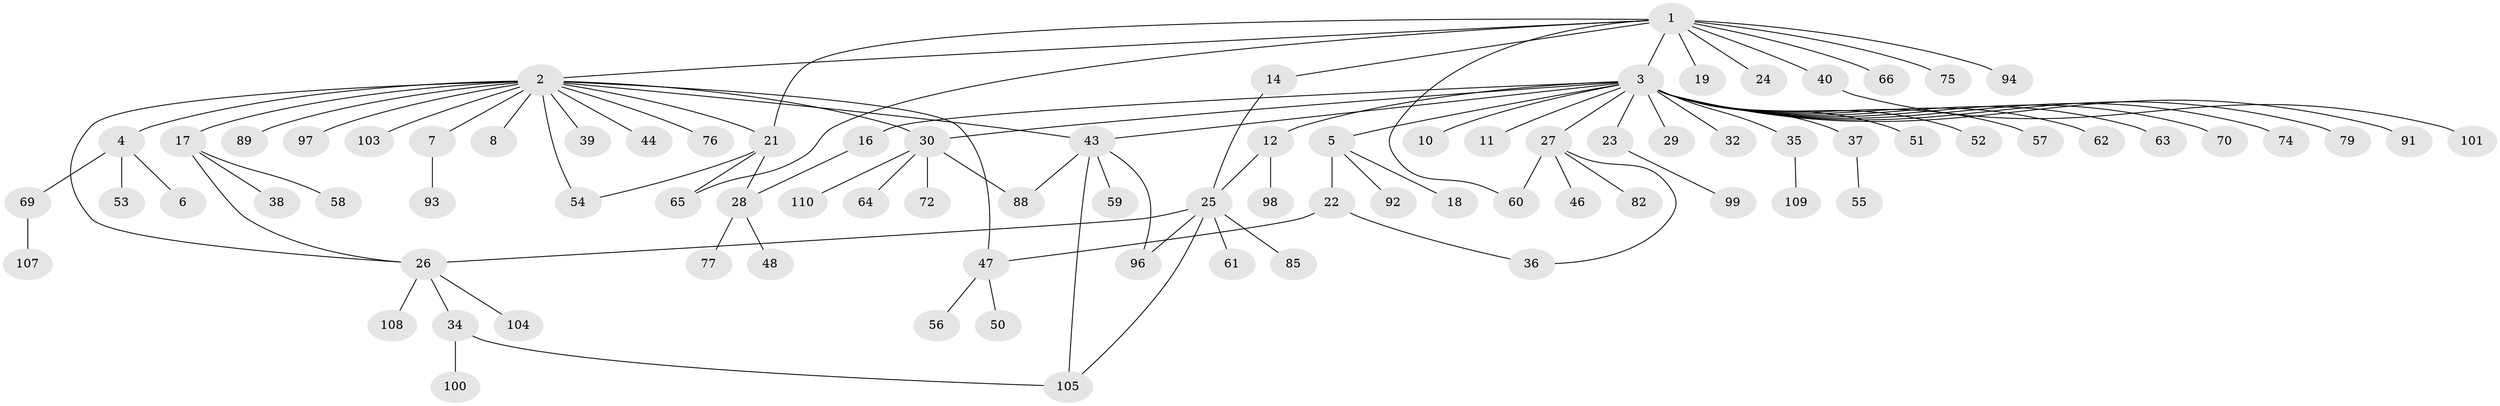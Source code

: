 // Generated by graph-tools (version 1.1) at 2025/23/03/03/25 07:23:53]
// undirected, 85 vertices, 100 edges
graph export_dot {
graph [start="1"]
  node [color=gray90,style=filled];
  1 [super="+9"];
  2 [super="+42"];
  3 [super="+20"];
  4 [super="+13"];
  5 [super="+68"];
  6;
  7;
  8;
  10 [super="+15"];
  11;
  12 [super="+80"];
  14;
  16;
  17 [super="+31"];
  18;
  19;
  21 [super="+90"];
  22 [super="+95"];
  23 [super="+71"];
  24;
  25 [super="+45"];
  26 [super="+41"];
  27 [super="+78"];
  28 [super="+84"];
  29 [super="+106"];
  30 [super="+33"];
  32;
  34 [super="+49"];
  35;
  36;
  37;
  38;
  39 [super="+73"];
  40 [super="+81"];
  43 [super="+87"];
  44;
  46;
  47 [super="+86"];
  48;
  50;
  51;
  52;
  53;
  54 [super="+83"];
  55;
  56;
  57;
  58;
  59 [super="+67"];
  60;
  61;
  62;
  63;
  64;
  65;
  66;
  69 [super="+102"];
  70;
  72;
  74;
  75;
  76;
  77;
  79;
  82;
  85;
  88;
  89;
  91;
  92;
  93;
  94;
  96;
  97;
  98;
  99;
  100;
  101;
  103;
  104;
  105;
  107;
  108;
  109;
  110;
  1 -- 2;
  1 -- 3;
  1 -- 14;
  1 -- 24;
  1 -- 66;
  1 -- 75;
  1 -- 94;
  1 -- 65;
  1 -- 19;
  1 -- 40;
  1 -- 60;
  1 -- 21;
  2 -- 4;
  2 -- 7;
  2 -- 8;
  2 -- 17;
  2 -- 21;
  2 -- 39;
  2 -- 44;
  2 -- 54;
  2 -- 76;
  2 -- 89;
  2 -- 97;
  2 -- 103;
  2 -- 43;
  2 -- 30;
  2 -- 47;
  2 -- 26;
  3 -- 5;
  3 -- 10;
  3 -- 11;
  3 -- 12;
  3 -- 16;
  3 -- 23;
  3 -- 27;
  3 -- 29;
  3 -- 30;
  3 -- 32;
  3 -- 35;
  3 -- 37;
  3 -- 51;
  3 -- 57;
  3 -- 62;
  3 -- 63;
  3 -- 74;
  3 -- 79;
  3 -- 91;
  3 -- 43;
  3 -- 52;
  3 -- 70;
  4 -- 6;
  4 -- 53;
  4 -- 69;
  5 -- 18;
  5 -- 22;
  5 -- 92;
  7 -- 93;
  12 -- 25;
  12 -- 98;
  14 -- 25;
  16 -- 28;
  17 -- 38;
  17 -- 58;
  17 -- 26;
  21 -- 54;
  21 -- 65;
  21 -- 28;
  22 -- 36;
  22 -- 47;
  23 -- 99;
  25 -- 26;
  25 -- 61;
  25 -- 96;
  25 -- 105;
  25 -- 85;
  26 -- 34;
  26 -- 104;
  26 -- 108;
  27 -- 36;
  27 -- 46;
  27 -- 60;
  27 -- 82;
  28 -- 48;
  28 -- 77;
  30 -- 72;
  30 -- 64;
  30 -- 88;
  30 -- 110;
  34 -- 100;
  34 -- 105;
  35 -- 109;
  37 -- 55;
  40 -- 101;
  43 -- 59;
  43 -- 88;
  43 -- 105;
  43 -- 96;
  47 -- 50;
  47 -- 56;
  69 -- 107;
}
